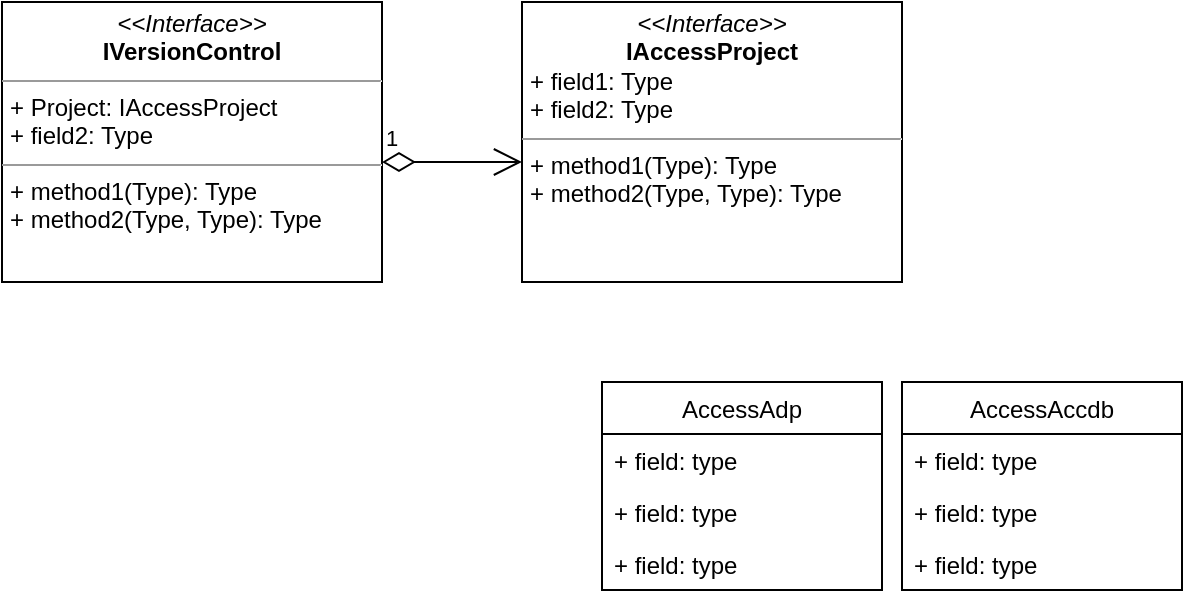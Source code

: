 <mxfile version="18.1.3" type="github"><diagram id="GSt9h3kdruzZYrg413bn" name="Page-1"><mxGraphModel dx="1038" dy="579" grid="1" gridSize="10" guides="1" tooltips="1" connect="1" arrows="1" fold="1" page="1" pageScale="1" pageWidth="850" pageHeight="1100" math="0" shadow="0"><root><mxCell id="0"/><mxCell id="1" parent="0"/><mxCell id="WnzBWXYESNA9fN1IJzue-1" value="&lt;p style=&quot;margin:0px;margin-top:4px;text-align:center;&quot;&gt;&lt;i&gt;&amp;lt;&amp;lt;Interface&amp;gt;&amp;gt;&lt;b&gt;&lt;br&gt;&lt;/b&gt;&lt;/i&gt;&lt;b&gt;IAccessProject&lt;/b&gt;&lt;/p&gt;&lt;p style=&quot;margin:0px;margin-left:4px;&quot;&gt;+ field1: Type&lt;br&gt;+ field2: Type&lt;/p&gt;&lt;hr size=&quot;1&quot;&gt;&lt;p style=&quot;margin:0px;margin-left:4px;&quot;&gt;+ method1(Type): Type&lt;br&gt;+ method2(Type, Type): Type&lt;/p&gt;" style="verticalAlign=top;align=left;overflow=fill;fontSize=12;fontFamily=Helvetica;html=1;" vertex="1" parent="1"><mxGeometry x="440" y="580" width="190" height="140" as="geometry"/></mxCell><mxCell id="WnzBWXYESNA9fN1IJzue-2" value="&lt;p style=&quot;margin:0px;margin-top:4px;text-align:center;&quot;&gt;&lt;i&gt;&amp;lt;&amp;lt;Interface&amp;gt;&amp;gt;&lt;/i&gt;&lt;br&gt;&lt;b&gt;IVersionControl&lt;/b&gt;&lt;/p&gt;&lt;hr size=&quot;1&quot;&gt;&lt;p style=&quot;margin:0px;margin-left:4px;&quot;&gt;+ Project: IAccessProject&lt;br&gt;+ field2: Type&lt;/p&gt;&lt;hr size=&quot;1&quot;&gt;&lt;p style=&quot;margin:0px;margin-left:4px;&quot;&gt;+ method1(Type): Type&lt;br&gt;+ method2(Type, Type): Type&lt;/p&gt;" style="verticalAlign=top;align=left;overflow=fill;fontSize=12;fontFamily=Helvetica;html=1;" vertex="1" parent="1"><mxGeometry x="180" y="580" width="190" height="140" as="geometry"/></mxCell><mxCell id="WnzBWXYESNA9fN1IJzue-3" value="1" style="endArrow=open;html=1;endSize=12;startArrow=diamondThin;startSize=14;startFill=0;edgeStyle=orthogonalEdgeStyle;align=left;verticalAlign=bottom;rounded=0;" edge="1" parent="1"><mxGeometry x="-1" y="3" relative="1" as="geometry"><mxPoint x="370" y="660" as="sourcePoint"/><mxPoint x="440" y="660" as="targetPoint"/></mxGeometry></mxCell><mxCell id="WnzBWXYESNA9fN1IJzue-4" value="AccessAdp" style="swimlane;fontStyle=0;childLayout=stackLayout;horizontal=1;startSize=26;fillColor=none;horizontalStack=0;resizeParent=1;resizeParentMax=0;resizeLast=0;collapsible=1;marginBottom=0;" vertex="1" parent="1"><mxGeometry x="480" y="770" width="140" height="104" as="geometry"><mxRectangle x="480" y="770" width="90" height="26" as="alternateBounds"/></mxGeometry></mxCell><mxCell id="WnzBWXYESNA9fN1IJzue-5" value="+ field: type" style="text;strokeColor=none;fillColor=none;align=left;verticalAlign=top;spacingLeft=4;spacingRight=4;overflow=hidden;rotatable=0;points=[[0,0.5],[1,0.5]];portConstraint=eastwest;" vertex="1" parent="WnzBWXYESNA9fN1IJzue-4"><mxGeometry y="26" width="140" height="26" as="geometry"/></mxCell><mxCell id="WnzBWXYESNA9fN1IJzue-6" value="+ field: type" style="text;strokeColor=none;fillColor=none;align=left;verticalAlign=top;spacingLeft=4;spacingRight=4;overflow=hidden;rotatable=0;points=[[0,0.5],[1,0.5]];portConstraint=eastwest;" vertex="1" parent="WnzBWXYESNA9fN1IJzue-4"><mxGeometry y="52" width="140" height="26" as="geometry"/></mxCell><mxCell id="WnzBWXYESNA9fN1IJzue-7" value="+ field: type" style="text;strokeColor=none;fillColor=none;align=left;verticalAlign=top;spacingLeft=4;spacingRight=4;overflow=hidden;rotatable=0;points=[[0,0.5],[1,0.5]];portConstraint=eastwest;" vertex="1" parent="WnzBWXYESNA9fN1IJzue-4"><mxGeometry y="78" width="140" height="26" as="geometry"/></mxCell><mxCell id="WnzBWXYESNA9fN1IJzue-8" value="AccessAccdb" style="swimlane;fontStyle=0;childLayout=stackLayout;horizontal=1;startSize=26;fillColor=none;horizontalStack=0;resizeParent=1;resizeParentMax=0;resizeLast=0;collapsible=1;marginBottom=0;" vertex="1" parent="1"><mxGeometry x="630" y="770" width="140" height="104" as="geometry"><mxRectangle x="480" y="770" width="90" height="26" as="alternateBounds"/></mxGeometry></mxCell><mxCell id="WnzBWXYESNA9fN1IJzue-9" value="+ field: type" style="text;strokeColor=none;fillColor=none;align=left;verticalAlign=top;spacingLeft=4;spacingRight=4;overflow=hidden;rotatable=0;points=[[0,0.5],[1,0.5]];portConstraint=eastwest;" vertex="1" parent="WnzBWXYESNA9fN1IJzue-8"><mxGeometry y="26" width="140" height="26" as="geometry"/></mxCell><mxCell id="WnzBWXYESNA9fN1IJzue-10" value="+ field: type" style="text;strokeColor=none;fillColor=none;align=left;verticalAlign=top;spacingLeft=4;spacingRight=4;overflow=hidden;rotatable=0;points=[[0,0.5],[1,0.5]];portConstraint=eastwest;" vertex="1" parent="WnzBWXYESNA9fN1IJzue-8"><mxGeometry y="52" width="140" height="26" as="geometry"/></mxCell><mxCell id="WnzBWXYESNA9fN1IJzue-11" value="+ field: type" style="text;strokeColor=none;fillColor=none;align=left;verticalAlign=top;spacingLeft=4;spacingRight=4;overflow=hidden;rotatable=0;points=[[0,0.5],[1,0.5]];portConstraint=eastwest;" vertex="1" parent="WnzBWXYESNA9fN1IJzue-8"><mxGeometry y="78" width="140" height="26" as="geometry"/></mxCell></root></mxGraphModel></diagram></mxfile>
